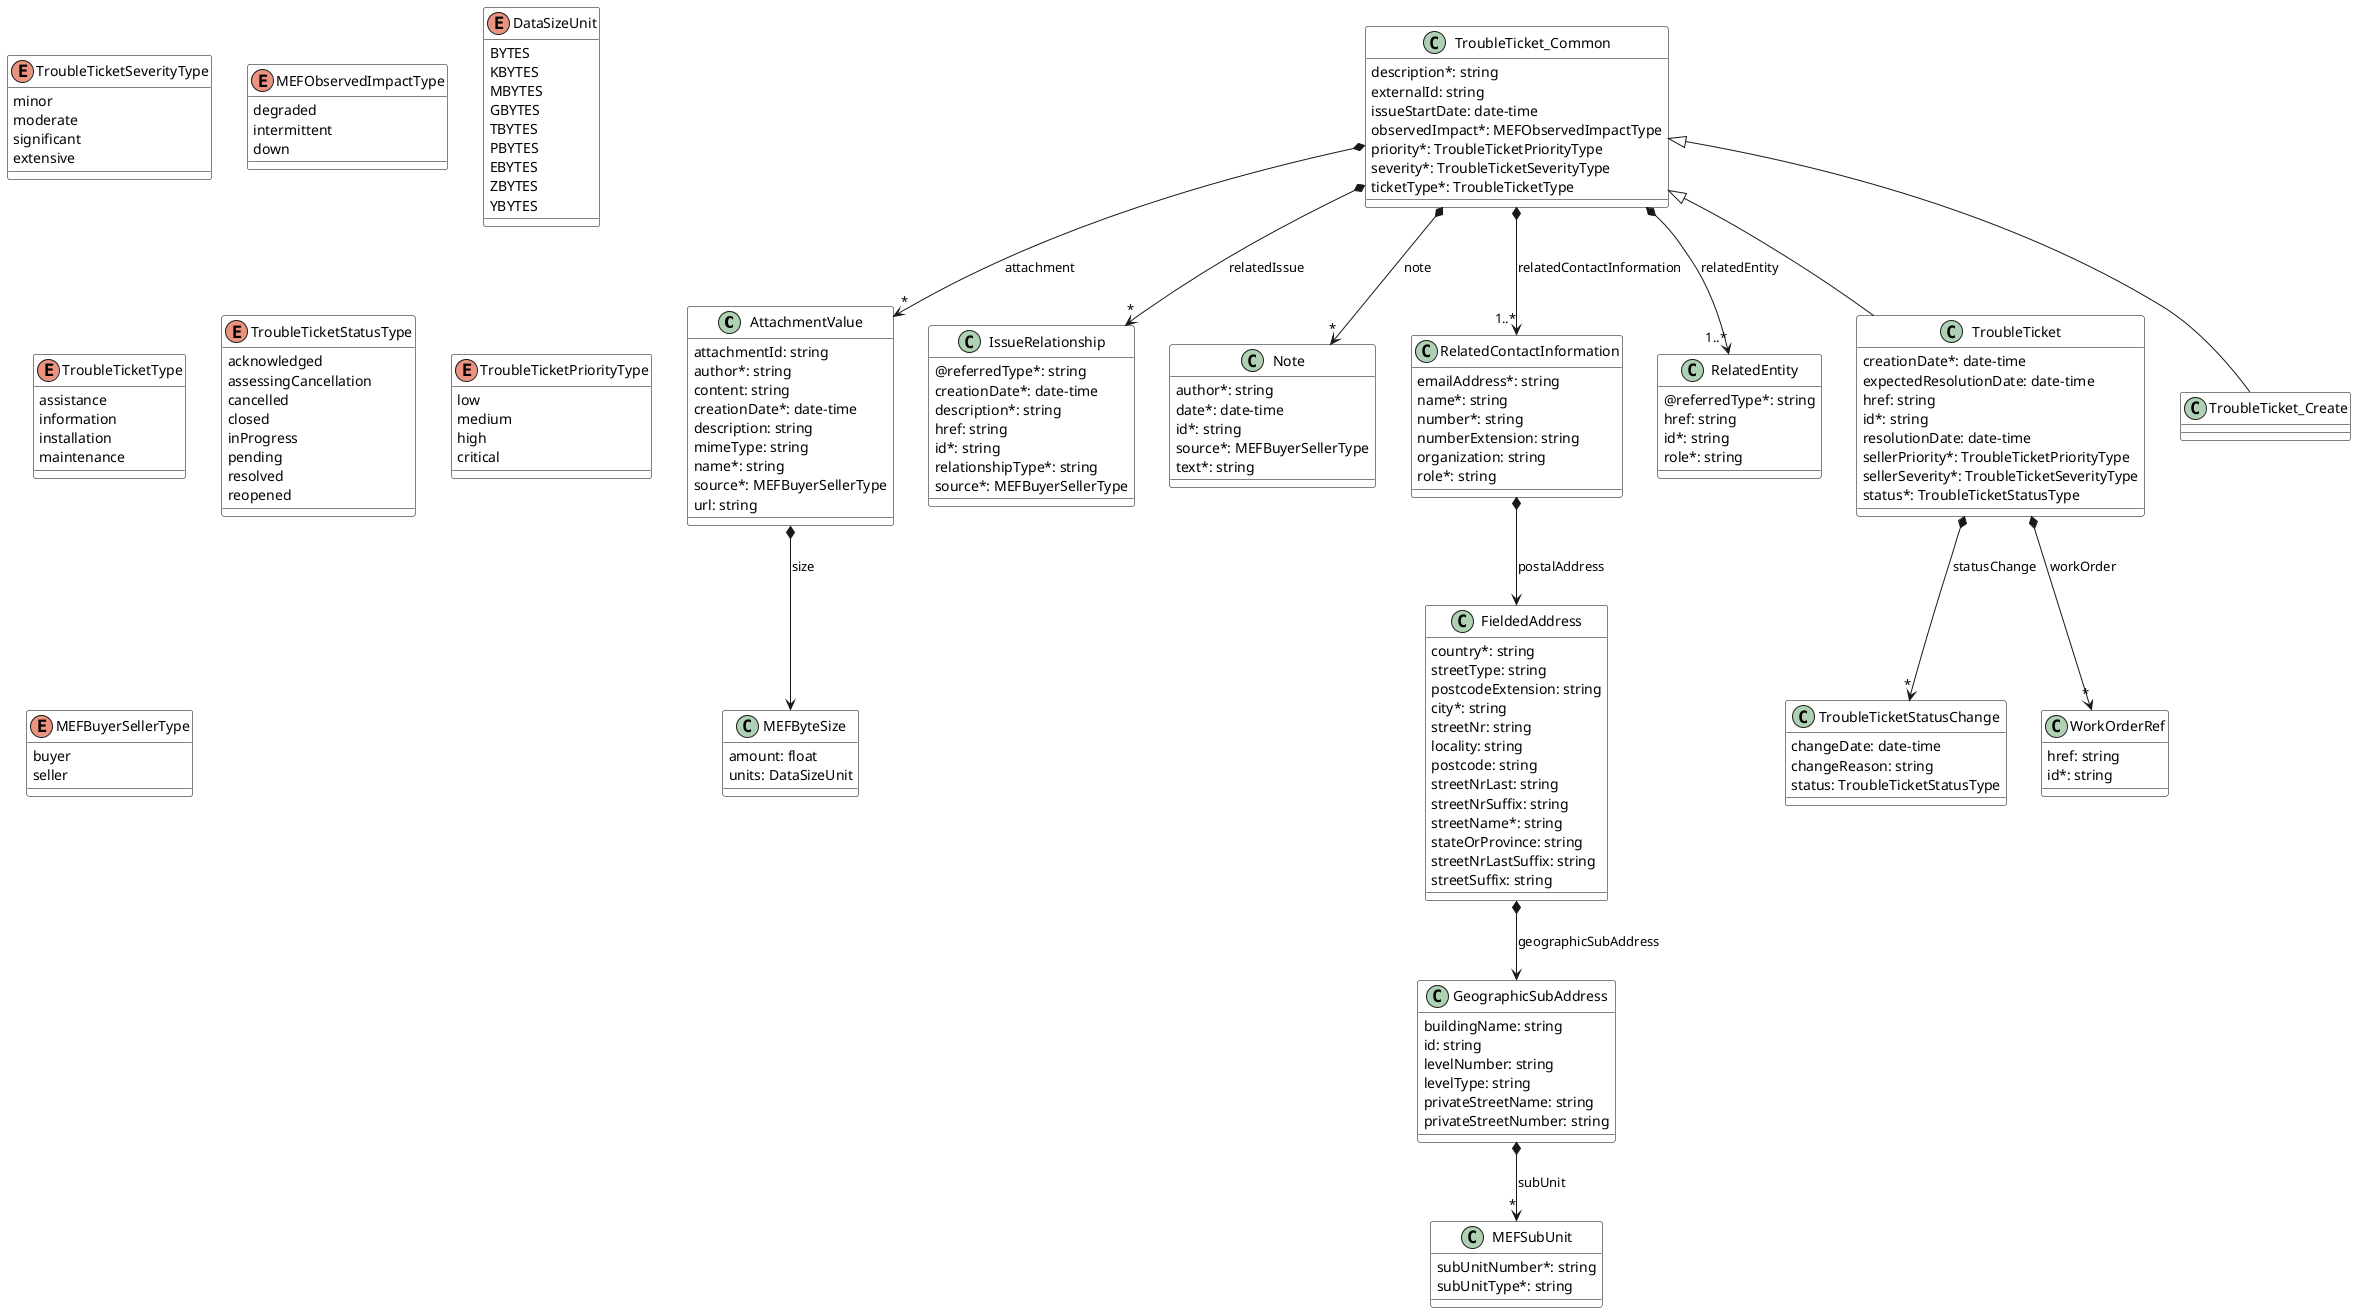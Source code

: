 @startuml
skinparam {
    ClassBackgroundColor White
    ClassBorderColor Black
}

class AttachmentValue {

    attachmentId: string
    author*: string
    content: string
    creationDate*: date-time
    description: string
    mimeType: string
    name*: string
    source*: MEFBuyerSellerType
    url: string
}

AttachmentValue *--> MEFByteSize : size

class FieldedAddress {

    country*: string
    streetType: string
    postcodeExtension: string
    city*: string
    streetNr: string
    locality: string
    postcode: string
    streetNrLast: string
    streetNrSuffix: string
    streetName*: string
    stateOrProvince: string
    streetNrLastSuffix: string
    streetSuffix: string
}

FieldedAddress *--> GeographicSubAddress : geographicSubAddress


class IssueRelationship {

    @referredType*: string
    creationDate*: date-time
    description*: string
    href: string
    id*: string
    relationshipType*: string
    source*: MEFBuyerSellerType
}


enum TroubleTicketSeverityType {

    minor
    moderate
    significant
    extensive
}
class TroubleTicketStatusChange {

    changeDate: date-time
    changeReason: string
    status: TroubleTicketStatusType
}




class GeographicSubAddress {

    buildingName: string
    id: string
    levelNumber: string
    levelType: string
    privateStreetName: string
    privateStreetNumber: string
}

GeographicSubAddress *-->"*" MEFSubUnit : subUnit

class MEFByteSize {

    amount: float
    units: DataSizeUnit
}

enum MEFObservedImpactType {

    degraded
    intermittent
    down
}
enum DataSizeUnit {

    BYTES
    KBYTES
    MBYTES
    GBYTES
    TBYTES
    PBYTES
    EBYTES
    ZBYTES
    YBYTES
}
class MEFSubUnit {

    subUnitNumber*: string
    subUnitType*: string
}


class Note {

    author*: string
    date*: date-time
    id*: string
    source*: MEFBuyerSellerType
    text*: string
}

class RelatedContactInformation {

    emailAddress*: string
    name*: string
    number*: string
    numberExtension: string
    organization: string
    role*: string
}

RelatedContactInformation *--> FieldedAddress : postalAddress


class RelatedEntity {

    @referredType*: string
    href: string
    id*: string
    role*: string
}



class TroubleTicket {

    creationDate*: date-time
    expectedResolutionDate: date-time
    href: string
    id*: string
    resolutionDate: date-time
    sellerPriority*: TroubleTicketPriorityType
    sellerSeverity*: TroubleTicketSeverityType
    status*: TroubleTicketStatusType
}
TroubleTicket_Common <|-- TroubleTicket

TroubleTicket *-->"*" TroubleTicketStatusChange : statusChange
TroubleTicket *-->"*" WorkOrderRef : workOrder


enum TroubleTicketType {

    assistance
    information
    installation
    maintenance
}
class WorkOrderRef {

    href: string
    id*: string
}

enum TroubleTicketStatusType {

    acknowledged
    assessingCancellation
    cancelled
    closed
    inProgress
    pending
    resolved
    reopened
}
enum TroubleTicketPriorityType {

    low
    medium
    high
    critical
}
class TroubleTicket_Create {

}
TroubleTicket_Common <|-- TroubleTicket_Create



enum MEFBuyerSellerType {

    buyer
    seller
}
class TroubleTicket_Common {

    description*: string
    externalId: string
    issueStartDate: date-time
    observedImpact*: MEFObservedImpactType
    priority*: TroubleTicketPriorityType
    severity*: TroubleTicketSeverityType
    ticketType*: TroubleTicketType
}

TroubleTicket_Common *-->"*" AttachmentValue : attachment
TroubleTicket_Common *-->"*" Note : note
TroubleTicket_Common *-->"1..*" RelatedContactInformation : relatedContactInformation
TroubleTicket_Common *-->"1..*" RelatedEntity : relatedEntity
TroubleTicket_Common *-->"*" IssueRelationship : relatedIssue


@enduml
